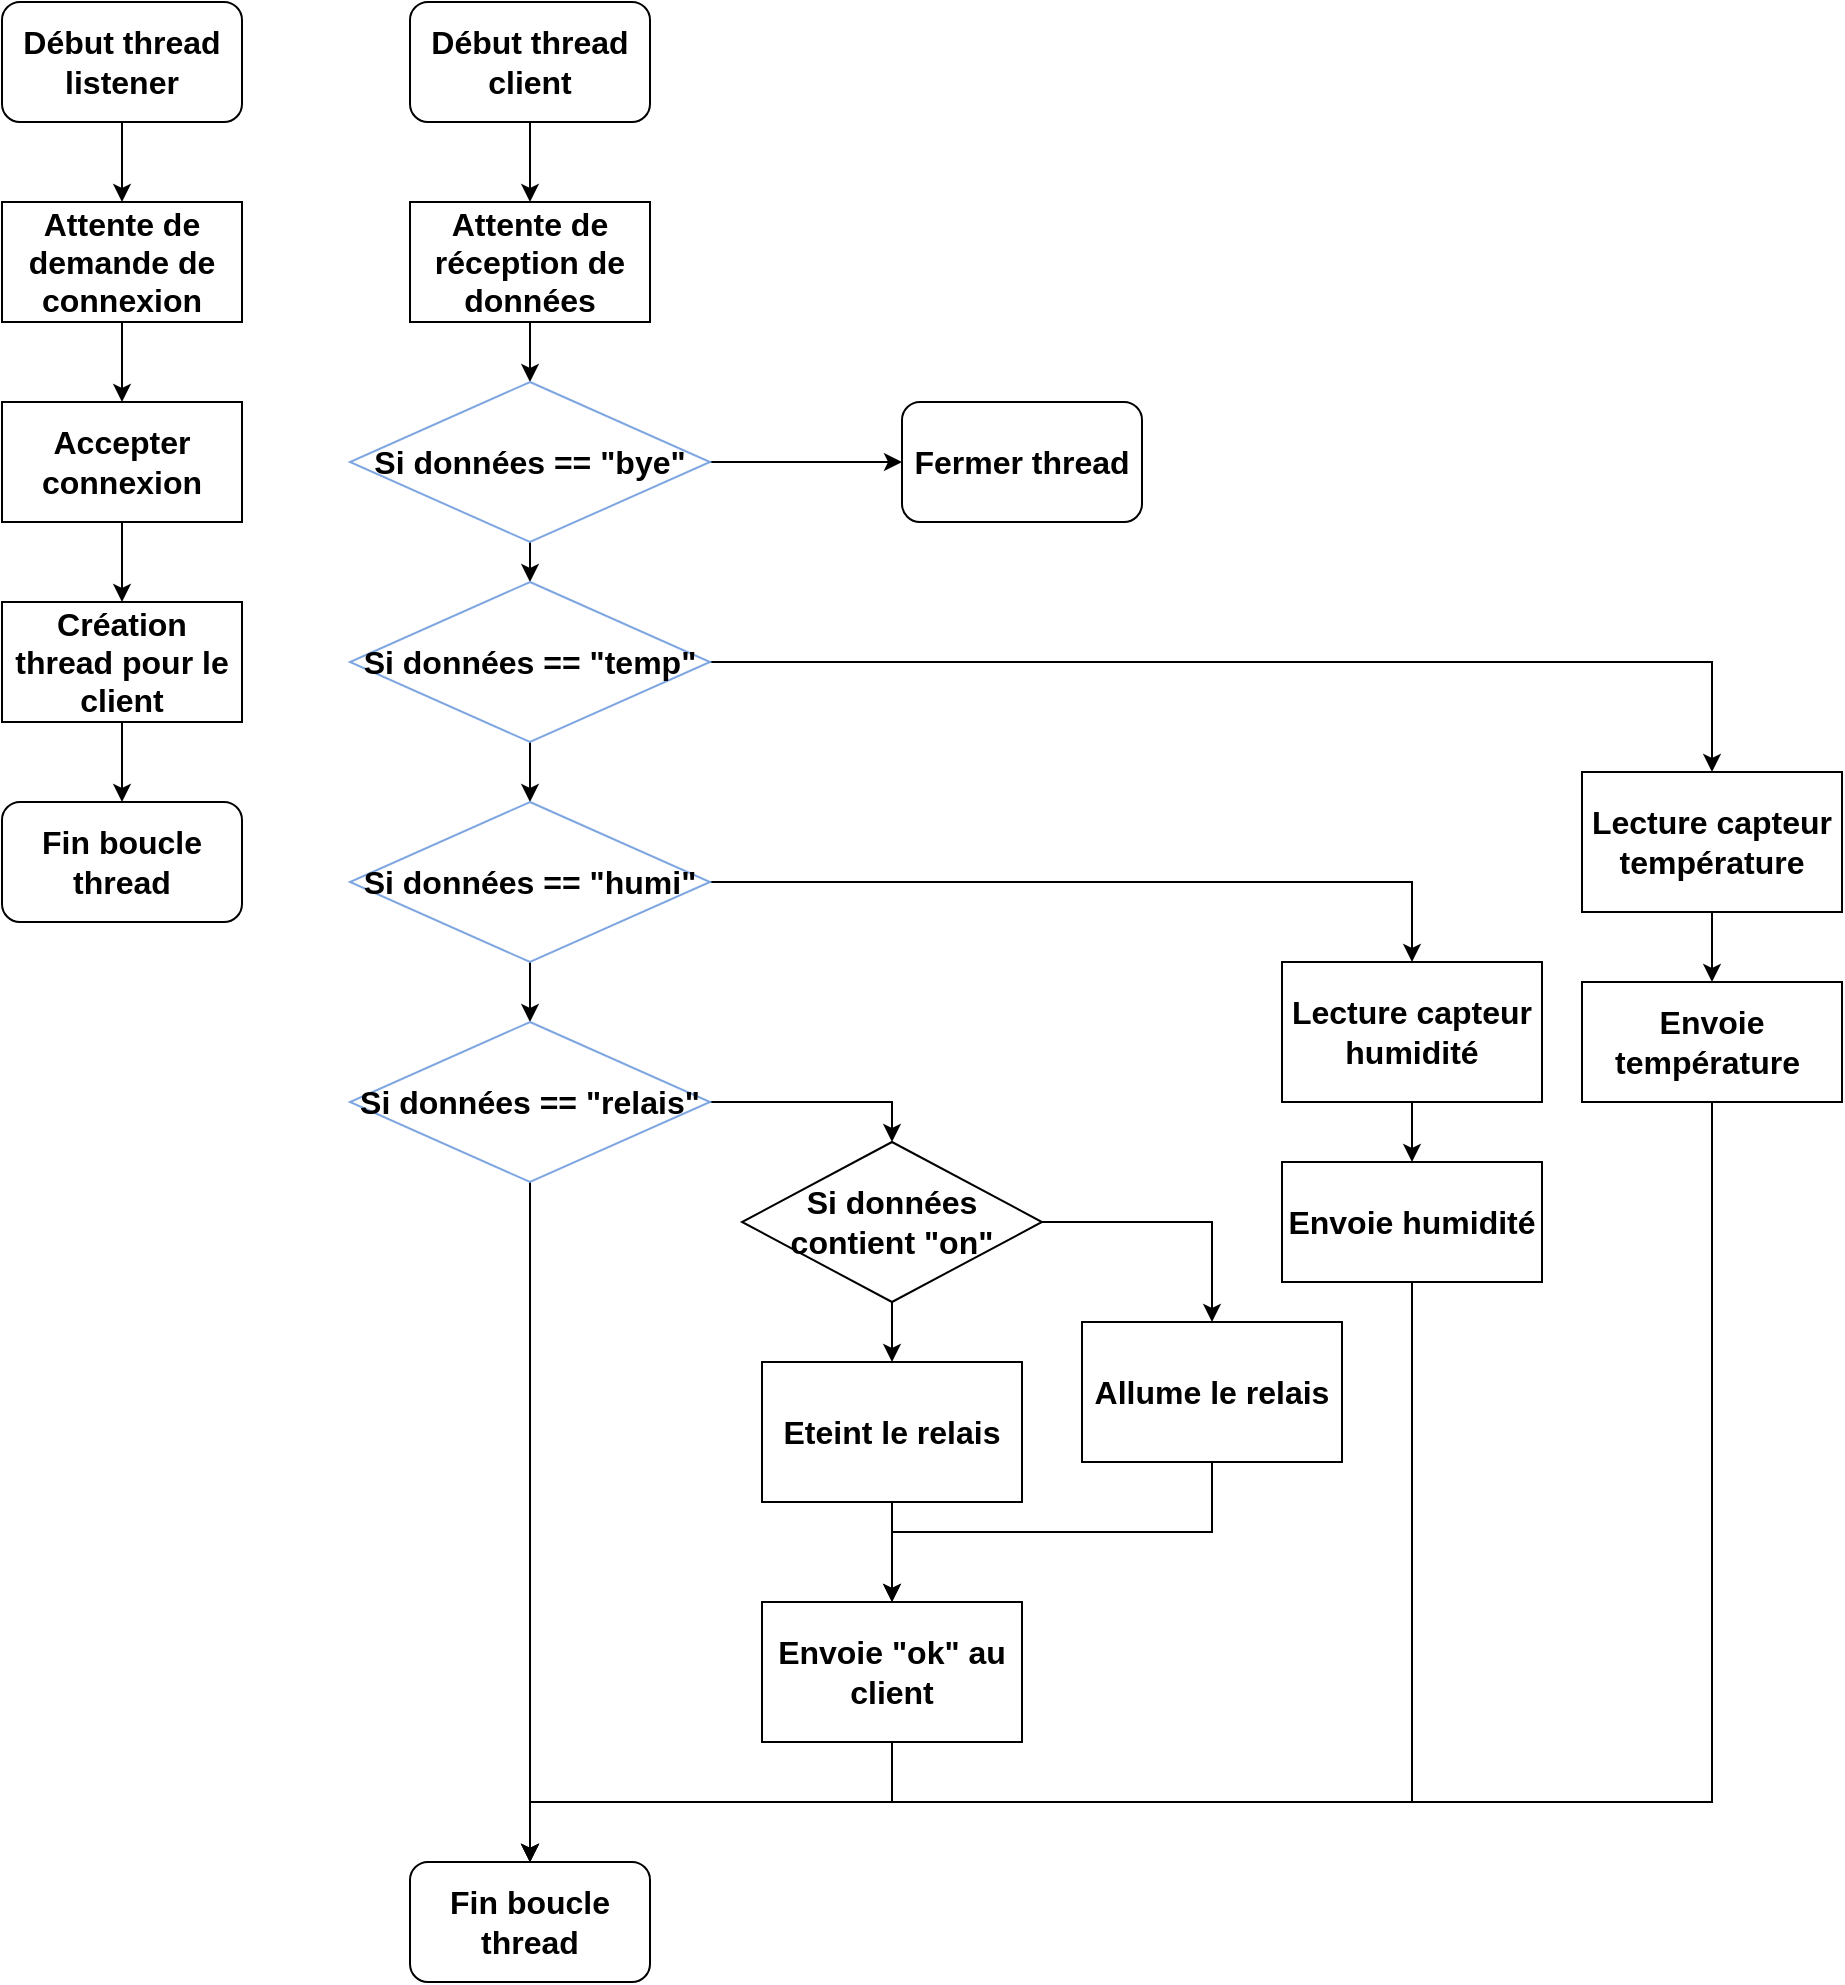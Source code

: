 <mxfile version="13.3.1" type="device"><diagram id="-gL11ehP76JV3xfOE5kg" name="Page-1"><mxGraphModel dx="1707" dy="987" grid="1" gridSize="10" guides="1" tooltips="1" connect="1" arrows="1" fold="1" page="1" pageScale="1" pageWidth="827" pageHeight="1169" math="0" shadow="0"><root><mxCell id="0"/><mxCell id="1" parent="0"/><mxCell id="MmFb9dIFShy-IDAPcZcs-5" style="edgeStyle=orthogonalEdgeStyle;rounded=0;orthogonalLoop=1;jettySize=auto;html=1;exitX=0.5;exitY=1;exitDx=0;exitDy=0;entryX=0.5;entryY=0;entryDx=0;entryDy=0;" edge="1" parent="1" source="MmFb9dIFShy-IDAPcZcs-2" target="MmFb9dIFShy-IDAPcZcs-4"><mxGeometry relative="1" as="geometry"/></mxCell><mxCell id="MmFb9dIFShy-IDAPcZcs-2" value="&lt;font style=&quot;font-size: 16px&quot;&gt;&lt;b&gt;Début thread listener&lt;/b&gt;&lt;/font&gt;" style="rounded=1;whiteSpace=wrap;html=1;" vertex="1" parent="1"><mxGeometry x="210" y="100" width="120" height="60" as="geometry"/></mxCell><mxCell id="MmFb9dIFShy-IDAPcZcs-7" style="edgeStyle=orthogonalEdgeStyle;rounded=0;orthogonalLoop=1;jettySize=auto;html=1;exitX=0.5;exitY=1;exitDx=0;exitDy=0;entryX=0.5;entryY=0;entryDx=0;entryDy=0;" edge="1" parent="1" source="MmFb9dIFShy-IDAPcZcs-4" target="MmFb9dIFShy-IDAPcZcs-6"><mxGeometry relative="1" as="geometry"/></mxCell><mxCell id="MmFb9dIFShy-IDAPcZcs-4" value="&lt;font style=&quot;font-size: 16px&quot;&gt;&lt;b&gt;Attente de demande de connexion&lt;/b&gt;&lt;/font&gt;" style="rounded=0;whiteSpace=wrap;html=1;" vertex="1" parent="1"><mxGeometry x="210" y="200" width="120" height="60" as="geometry"/></mxCell><mxCell id="MmFb9dIFShy-IDAPcZcs-9" style="edgeStyle=orthogonalEdgeStyle;rounded=0;orthogonalLoop=1;jettySize=auto;html=1;exitX=0.5;exitY=1;exitDx=0;exitDy=0;entryX=0.5;entryY=0;entryDx=0;entryDy=0;" edge="1" parent="1" source="MmFb9dIFShy-IDAPcZcs-6" target="MmFb9dIFShy-IDAPcZcs-8"><mxGeometry relative="1" as="geometry"/></mxCell><mxCell id="MmFb9dIFShy-IDAPcZcs-6" value="&lt;b&gt;&lt;font style=&quot;font-size: 16px&quot;&gt;Accepter connexion&lt;/font&gt;&lt;/b&gt;" style="rounded=0;whiteSpace=wrap;html=1;" vertex="1" parent="1"><mxGeometry x="210" y="300" width="120" height="60" as="geometry"/></mxCell><mxCell id="MmFb9dIFShy-IDAPcZcs-11" style="edgeStyle=orthogonalEdgeStyle;rounded=0;orthogonalLoop=1;jettySize=auto;html=1;exitX=0.5;exitY=1;exitDx=0;exitDy=0;entryX=0.5;entryY=0;entryDx=0;entryDy=0;" edge="1" parent="1" source="MmFb9dIFShy-IDAPcZcs-8" target="MmFb9dIFShy-IDAPcZcs-10"><mxGeometry relative="1" as="geometry"/></mxCell><mxCell id="MmFb9dIFShy-IDAPcZcs-8" value="&lt;b&gt;&lt;font style=&quot;font-size: 16px&quot;&gt;Création thread pour le client&lt;/font&gt;&lt;/b&gt;" style="rounded=0;whiteSpace=wrap;html=1;" vertex="1" parent="1"><mxGeometry x="210" y="400" width="120" height="60" as="geometry"/></mxCell><mxCell id="MmFb9dIFShy-IDAPcZcs-10" value="&lt;b&gt;&lt;font style=&quot;font-size: 16px&quot;&gt;Fin boucle thread&lt;/font&gt;&lt;/b&gt;" style="rounded=1;whiteSpace=wrap;html=1;" vertex="1" parent="1"><mxGeometry x="210" y="500" width="120" height="60" as="geometry"/></mxCell><mxCell id="MmFb9dIFShy-IDAPcZcs-14" style="edgeStyle=orthogonalEdgeStyle;rounded=0;orthogonalLoop=1;jettySize=auto;html=1;exitX=0.5;exitY=1;exitDx=0;exitDy=0;entryX=0.5;entryY=0;entryDx=0;entryDy=0;" edge="1" parent="1" source="MmFb9dIFShy-IDAPcZcs-12" target="MmFb9dIFShy-IDAPcZcs-13"><mxGeometry relative="1" as="geometry"/></mxCell><mxCell id="MmFb9dIFShy-IDAPcZcs-12" value="&lt;b&gt;&lt;font style=&quot;font-size: 16px&quot;&gt;Début thread client&lt;/font&gt;&lt;/b&gt;" style="rounded=1;whiteSpace=wrap;html=1;" vertex="1" parent="1"><mxGeometry x="414" y="100" width="120" height="60" as="geometry"/></mxCell><mxCell id="MmFb9dIFShy-IDAPcZcs-17" style="edgeStyle=orthogonalEdgeStyle;rounded=0;orthogonalLoop=1;jettySize=auto;html=1;exitX=0.5;exitY=1;exitDx=0;exitDy=0;entryX=0.5;entryY=0;entryDx=0;entryDy=0;" edge="1" parent="1" source="MmFb9dIFShy-IDAPcZcs-13" target="MmFb9dIFShy-IDAPcZcs-16"><mxGeometry relative="1" as="geometry"/></mxCell><mxCell id="MmFb9dIFShy-IDAPcZcs-13" value="&lt;b&gt;&lt;font style=&quot;font-size: 16px&quot;&gt;Attente de réception de données&lt;/font&gt;&lt;/b&gt;" style="rounded=0;whiteSpace=wrap;html=1;" vertex="1" parent="1"><mxGeometry x="414" y="200" width="120" height="60" as="geometry"/></mxCell><mxCell id="MmFb9dIFShy-IDAPcZcs-19" style="edgeStyle=orthogonalEdgeStyle;rounded=0;orthogonalLoop=1;jettySize=auto;html=1;exitX=1;exitY=0.5;exitDx=0;exitDy=0;entryX=0;entryY=0.5;entryDx=0;entryDy=0;" edge="1" parent="1" source="MmFb9dIFShy-IDAPcZcs-16" target="MmFb9dIFShy-IDAPcZcs-18"><mxGeometry relative="1" as="geometry"/></mxCell><mxCell id="MmFb9dIFShy-IDAPcZcs-22" style="edgeStyle=orthogonalEdgeStyle;rounded=0;orthogonalLoop=1;jettySize=auto;html=1;exitX=0.5;exitY=1;exitDx=0;exitDy=0;entryX=0.5;entryY=0;entryDx=0;entryDy=0;" edge="1" parent="1" source="MmFb9dIFShy-IDAPcZcs-16" target="MmFb9dIFShy-IDAPcZcs-21"><mxGeometry relative="1" as="geometry"/></mxCell><mxCell id="MmFb9dIFShy-IDAPcZcs-16" value="&lt;b&gt;&lt;font style=&quot;font-size: 16px&quot;&gt;Si données == &quot;bye&quot;&lt;/font&gt;&lt;/b&gt;" style="rhombus;whiteSpace=wrap;html=1;strokeColor=#7EA6E0;" vertex="1" parent="1"><mxGeometry x="384" y="290" width="180" height="80" as="geometry"/></mxCell><mxCell id="MmFb9dIFShy-IDAPcZcs-18" value="&lt;b&gt;&lt;font style=&quot;font-size: 16px&quot;&gt;Fermer thread&lt;/font&gt;&lt;/b&gt;" style="rounded=1;whiteSpace=wrap;html=1;strokeColor=#000000;" vertex="1" parent="1"><mxGeometry x="660" y="300" width="120" height="60" as="geometry"/></mxCell><mxCell id="MmFb9dIFShy-IDAPcZcs-24" style="edgeStyle=orthogonalEdgeStyle;rounded=0;orthogonalLoop=1;jettySize=auto;html=1;exitX=1;exitY=0.5;exitDx=0;exitDy=0;entryX=0.5;entryY=0;entryDx=0;entryDy=0;" edge="1" parent="1" source="MmFb9dIFShy-IDAPcZcs-21" target="MmFb9dIFShy-IDAPcZcs-23"><mxGeometry relative="1" as="geometry"><mxPoint x="760" y="437.5" as="sourcePoint"/></mxGeometry></mxCell><mxCell id="MmFb9dIFShy-IDAPcZcs-29" style="edgeStyle=orthogonalEdgeStyle;rounded=0;orthogonalLoop=1;jettySize=auto;html=1;exitX=0.5;exitY=1;exitDx=0;exitDy=0;" edge="1" parent="1" source="MmFb9dIFShy-IDAPcZcs-21" target="MmFb9dIFShy-IDAPcZcs-28"><mxGeometry relative="1" as="geometry"/></mxCell><mxCell id="MmFb9dIFShy-IDAPcZcs-21" value="&lt;b&gt;&lt;font style=&quot;font-size: 16px&quot;&gt;Si données == &quot;temp&quot;&lt;/font&gt;&lt;/b&gt;" style="rhombus;whiteSpace=wrap;html=1;strokeColor=#7EA6E0;" vertex="1" parent="1"><mxGeometry x="384" y="390" width="180" height="80" as="geometry"/></mxCell><mxCell id="MmFb9dIFShy-IDAPcZcs-26" style="edgeStyle=orthogonalEdgeStyle;rounded=0;orthogonalLoop=1;jettySize=auto;html=1;exitX=0.5;exitY=1;exitDx=0;exitDy=0;entryX=0.5;entryY=0;entryDx=0;entryDy=0;" edge="1" parent="1" source="MmFb9dIFShy-IDAPcZcs-23" target="MmFb9dIFShy-IDAPcZcs-25"><mxGeometry relative="1" as="geometry"/></mxCell><mxCell id="MmFb9dIFShy-IDAPcZcs-23" value="&lt;b&gt;&lt;font style=&quot;font-size: 16px&quot;&gt;Lecture capteur température&lt;/font&gt;&lt;/b&gt;" style="rounded=0;whiteSpace=wrap;html=1;strokeColor=#000000;" vertex="1" parent="1"><mxGeometry x="1000" y="485" width="130" height="70" as="geometry"/></mxCell><mxCell id="MmFb9dIFShy-IDAPcZcs-52" style="edgeStyle=orthogonalEdgeStyle;rounded=0;orthogonalLoop=1;jettySize=auto;html=1;exitX=0.5;exitY=1;exitDx=0;exitDy=0;entryX=0.5;entryY=0;entryDx=0;entryDy=0;" edge="1" parent="1" source="MmFb9dIFShy-IDAPcZcs-25" target="MmFb9dIFShy-IDAPcZcs-48"><mxGeometry relative="1" as="geometry"><Array as="points"><mxPoint x="1065" y="1000"/><mxPoint x="474" y="1000"/></Array></mxGeometry></mxCell><mxCell id="MmFb9dIFShy-IDAPcZcs-25" value="&lt;b&gt;&lt;font style=&quot;font-size: 16px&quot;&gt;Envoie température&amp;nbsp;&lt;/font&gt;&lt;/b&gt;" style="rounded=0;whiteSpace=wrap;html=1;strokeColor=#000000;" vertex="1" parent="1"><mxGeometry x="1000" y="590" width="130" height="60" as="geometry"/></mxCell><mxCell id="MmFb9dIFShy-IDAPcZcs-33" style="edgeStyle=orthogonalEdgeStyle;rounded=0;orthogonalLoop=1;jettySize=auto;html=1;exitX=1;exitY=0.5;exitDx=0;exitDy=0;entryX=0.5;entryY=0;entryDx=0;entryDy=0;" edge="1" parent="1" source="MmFb9dIFShy-IDAPcZcs-28" target="MmFb9dIFShy-IDAPcZcs-31"><mxGeometry relative="1" as="geometry"/></mxCell><mxCell id="MmFb9dIFShy-IDAPcZcs-35" style="edgeStyle=orthogonalEdgeStyle;rounded=0;orthogonalLoop=1;jettySize=auto;html=1;exitX=0.5;exitY=1;exitDx=0;exitDy=0;entryX=0.5;entryY=0;entryDx=0;entryDy=0;" edge="1" parent="1" source="MmFb9dIFShy-IDAPcZcs-28" target="MmFb9dIFShy-IDAPcZcs-34"><mxGeometry relative="1" as="geometry"/></mxCell><mxCell id="MmFb9dIFShy-IDAPcZcs-28" value="&lt;b&gt;&lt;font style=&quot;font-size: 16px&quot;&gt;Si données == &quot;humi&quot;&lt;/font&gt;&lt;/b&gt;" style="rhombus;whiteSpace=wrap;html=1;strokeColor=#7EA6E0;" vertex="1" parent="1"><mxGeometry x="384" y="500" width="180" height="80" as="geometry"/></mxCell><mxCell id="MmFb9dIFShy-IDAPcZcs-30" style="edgeStyle=orthogonalEdgeStyle;rounded=0;orthogonalLoop=1;jettySize=auto;html=1;exitX=0.5;exitY=1;exitDx=0;exitDy=0;entryX=0.5;entryY=0;entryDx=0;entryDy=0;" edge="1" parent="1" source="MmFb9dIFShy-IDAPcZcs-31" target="MmFb9dIFShy-IDAPcZcs-32"><mxGeometry relative="1" as="geometry"/></mxCell><mxCell id="MmFb9dIFShy-IDAPcZcs-31" value="&lt;b&gt;&lt;font style=&quot;font-size: 16px&quot;&gt;Lecture capteur humidité&lt;/font&gt;&lt;/b&gt;" style="rounded=0;whiteSpace=wrap;html=1;strokeColor=#000000;" vertex="1" parent="1"><mxGeometry x="850" y="580" width="130" height="70" as="geometry"/></mxCell><mxCell id="MmFb9dIFShy-IDAPcZcs-51" style="edgeStyle=orthogonalEdgeStyle;rounded=0;orthogonalLoop=1;jettySize=auto;html=1;exitX=0.5;exitY=1;exitDx=0;exitDy=0;entryX=0.5;entryY=0;entryDx=0;entryDy=0;" edge="1" parent="1" source="MmFb9dIFShy-IDAPcZcs-32" target="MmFb9dIFShy-IDAPcZcs-48"><mxGeometry relative="1" as="geometry"><Array as="points"><mxPoint x="915" y="1000"/><mxPoint x="474" y="1000"/></Array></mxGeometry></mxCell><mxCell id="MmFb9dIFShy-IDAPcZcs-32" value="&lt;b&gt;&lt;font style=&quot;font-size: 16px&quot;&gt;Envoie humidité&lt;/font&gt;&lt;/b&gt;" style="rounded=0;whiteSpace=wrap;html=1;strokeColor=#000000;" vertex="1" parent="1"><mxGeometry x="850" y="680" width="130" height="60" as="geometry"/></mxCell><mxCell id="MmFb9dIFShy-IDAPcZcs-37" style="edgeStyle=orthogonalEdgeStyle;rounded=0;orthogonalLoop=1;jettySize=auto;html=1;exitX=1;exitY=0.5;exitDx=0;exitDy=0;entryX=0.5;entryY=0;entryDx=0;entryDy=0;" edge="1" parent="1" source="MmFb9dIFShy-IDAPcZcs-34" target="MmFb9dIFShy-IDAPcZcs-36"><mxGeometry relative="1" as="geometry"/></mxCell><mxCell id="MmFb9dIFShy-IDAPcZcs-50" style="edgeStyle=orthogonalEdgeStyle;rounded=0;orthogonalLoop=1;jettySize=auto;html=1;exitX=0.5;exitY=1;exitDx=0;exitDy=0;entryX=0.5;entryY=0;entryDx=0;entryDy=0;" edge="1" parent="1" source="MmFb9dIFShy-IDAPcZcs-34" target="MmFb9dIFShy-IDAPcZcs-48"><mxGeometry relative="1" as="geometry"/></mxCell><mxCell id="MmFb9dIFShy-IDAPcZcs-34" value="&lt;b&gt;&lt;font style=&quot;font-size: 16px&quot;&gt;Si données == &quot;relais&quot;&lt;/font&gt;&lt;/b&gt;" style="rhombus;whiteSpace=wrap;html=1;strokeColor=#7EA6E0;" vertex="1" parent="1"><mxGeometry x="384" y="610" width="180" height="80" as="geometry"/></mxCell><mxCell id="MmFb9dIFShy-IDAPcZcs-41" style="edgeStyle=orthogonalEdgeStyle;rounded=0;orthogonalLoop=1;jettySize=auto;html=1;exitX=1;exitY=0.5;exitDx=0;exitDy=0;entryX=0.5;entryY=0;entryDx=0;entryDy=0;" edge="1" parent="1" source="MmFb9dIFShy-IDAPcZcs-36" target="MmFb9dIFShy-IDAPcZcs-38"><mxGeometry relative="1" as="geometry"/></mxCell><mxCell id="MmFb9dIFShy-IDAPcZcs-44" style="edgeStyle=orthogonalEdgeStyle;rounded=0;orthogonalLoop=1;jettySize=auto;html=1;exitX=0.5;exitY=1;exitDx=0;exitDy=0;entryX=0.5;entryY=0;entryDx=0;entryDy=0;" edge="1" parent="1" source="MmFb9dIFShy-IDAPcZcs-36" target="MmFb9dIFShy-IDAPcZcs-43"><mxGeometry relative="1" as="geometry"/></mxCell><mxCell id="MmFb9dIFShy-IDAPcZcs-36" value="&lt;b&gt;&lt;font style=&quot;font-size: 16px&quot;&gt;Si données contient &quot;on&quot;&lt;/font&gt;&lt;/b&gt;" style="rhombus;whiteSpace=wrap;html=1;strokeColor=#000000;" vertex="1" parent="1"><mxGeometry x="580" y="670" width="150" height="80" as="geometry"/></mxCell><mxCell id="MmFb9dIFShy-IDAPcZcs-46" style="edgeStyle=orthogonalEdgeStyle;rounded=0;orthogonalLoop=1;jettySize=auto;html=1;exitX=0.5;exitY=1;exitDx=0;exitDy=0;" edge="1" parent="1" source="MmFb9dIFShy-IDAPcZcs-38" target="MmFb9dIFShy-IDAPcZcs-45"><mxGeometry relative="1" as="geometry"/></mxCell><mxCell id="MmFb9dIFShy-IDAPcZcs-38" value="&lt;b&gt;&lt;font style=&quot;font-size: 16px&quot;&gt;Allume le relais&lt;/font&gt;&lt;/b&gt;" style="rounded=0;whiteSpace=wrap;html=1;strokeColor=#000000;" vertex="1" parent="1"><mxGeometry x="750" y="760" width="130" height="70" as="geometry"/></mxCell><mxCell id="MmFb9dIFShy-IDAPcZcs-47" style="edgeStyle=orthogonalEdgeStyle;rounded=0;orthogonalLoop=1;jettySize=auto;html=1;exitX=0.5;exitY=1;exitDx=0;exitDy=0;entryX=0.5;entryY=0;entryDx=0;entryDy=0;" edge="1" parent="1" source="MmFb9dIFShy-IDAPcZcs-43" target="MmFb9dIFShy-IDAPcZcs-45"><mxGeometry relative="1" as="geometry"/></mxCell><mxCell id="MmFb9dIFShy-IDAPcZcs-43" value="&lt;span style=&quot;font-size: 16px&quot;&gt;&lt;b&gt;Eteint le relais&lt;/b&gt;&lt;/span&gt;" style="rounded=0;whiteSpace=wrap;html=1;strokeColor=#000000;" vertex="1" parent="1"><mxGeometry x="590" y="780" width="130" height="70" as="geometry"/></mxCell><mxCell id="MmFb9dIFShy-IDAPcZcs-49" style="edgeStyle=orthogonalEdgeStyle;rounded=0;orthogonalLoop=1;jettySize=auto;html=1;exitX=0.5;exitY=1;exitDx=0;exitDy=0;entryX=0.5;entryY=0;entryDx=0;entryDy=0;" edge="1" parent="1" source="MmFb9dIFShy-IDAPcZcs-45" target="MmFb9dIFShy-IDAPcZcs-48"><mxGeometry relative="1" as="geometry"/></mxCell><mxCell id="MmFb9dIFShy-IDAPcZcs-45" value="&lt;span style=&quot;font-size: 16px&quot;&gt;&lt;b&gt;Envoie &quot;ok&quot; au client&lt;/b&gt;&lt;/span&gt;" style="rounded=0;whiteSpace=wrap;html=1;strokeColor=#000000;" vertex="1" parent="1"><mxGeometry x="590" y="900" width="130" height="70" as="geometry"/></mxCell><mxCell id="MmFb9dIFShy-IDAPcZcs-48" value="&lt;b&gt;&lt;font style=&quot;font-size: 16px&quot;&gt;Fin boucle thread&lt;/font&gt;&lt;/b&gt;" style="rounded=1;whiteSpace=wrap;html=1;strokeColor=#000000;" vertex="1" parent="1"><mxGeometry x="414" y="1030" width="120" height="60" as="geometry"/></mxCell></root></mxGraphModel></diagram></mxfile>